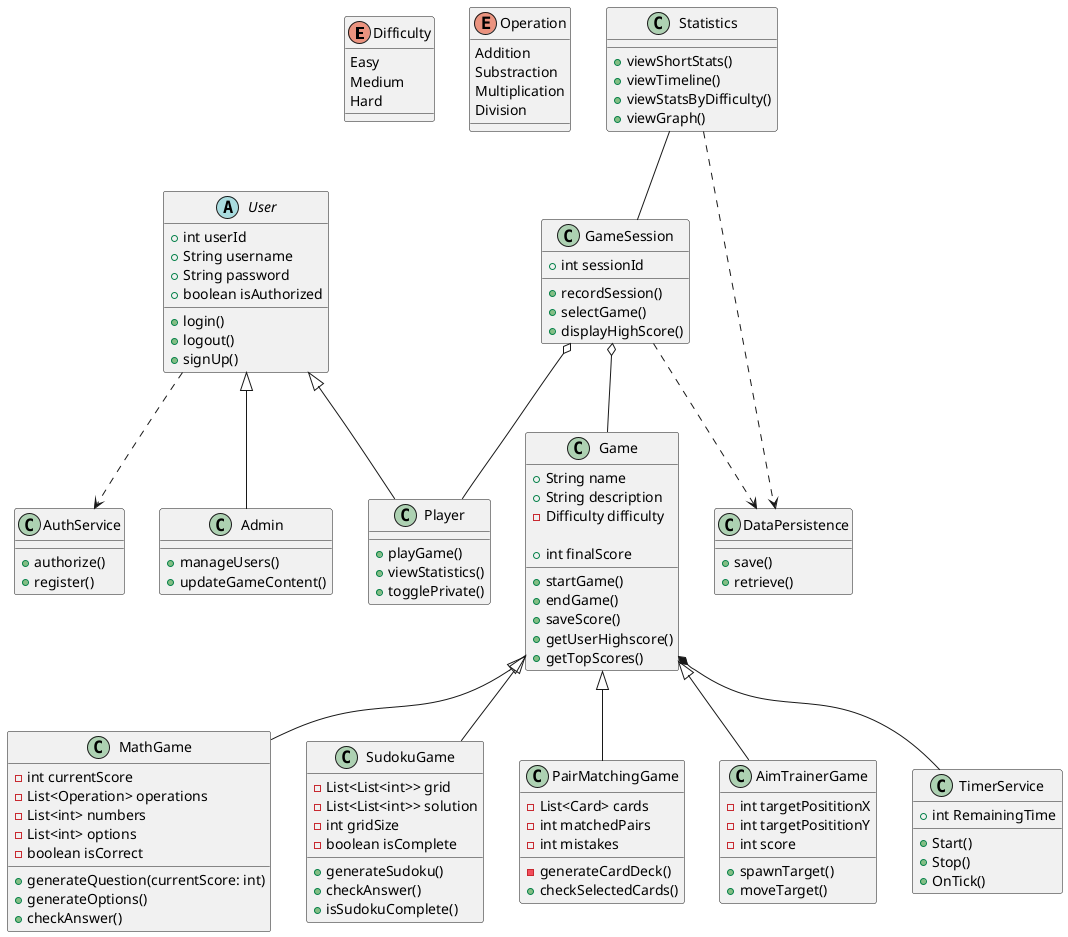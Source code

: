 @startuml
' ======== Abstract Classes and Enumerations ========
enum Difficulty {
  Easy
  Medium
  Hard
}

enum Operation {
  Addition
  Substraction
  Multiplication
  Division
}


class DataPersistence {
  +save()
  +retrieve()
}

GameSession ..> DataPersistence
Statistics ..> DataPersistence


' ======== User/Account Domain ========
abstract class User {
  +int userId
  +String username
  +String password
  +boolean isAuthorized
  +login()
  +logout()
  +signUp()
}

class Player {
  +playGame()
  +viewStatistics()
  +togglePrivate()
}

class Admin {
  +manageUsers()
  +updateGameContent()
}

User <|-- Player
User <|-- Admin



' ======== Game Domain ========
class Game {
  +String name
  +String description
  -Difficulty difficulty
  
  +int finalScore
  
  +startGame()
  +endGame()
  +saveScore() 
  +getUserHighscore() 
  +getTopScores()
}



class MathGame {
  -int currentScore 
  -List<Operation> operations
  -List<int> numbers
  -List<int> options
  -boolean isCorrect

  +generateQuestion(currentScore: int)
  +generateOptions()
  +checkAnswer()
}

class SudokuGame {
  - List<List<int>> grid
  - List<List<int>> solution
  - int gridSize
  - boolean isComplete
  
  +generateSudoku()
  +checkAnswer()
  +isSudokuComplete()
}

class PairMatchingGame {
  -List<Card> cards
  -int matchedPairs
  -int mistakes

  -generateCardDeck()
  +checkSelectedCards()
}

class AimTrainerGame {
  -int targetPosititionX
  -int targetPosititionY
  -int score

  +spawnTarget()
  +moveTarget()
}


Game <|-- MathGame
Game <|-- SudokuGame
Game <|-- PairMatchingGame
Game <|-- AimTrainerGame


class TimerService {
  +int RemainingTime
  +Start()
  +Stop()
  +OnTick()
}

Game *-- TimerService

' ======== Statistics/High Score Domain ========
class GameSession {
  +int sessionId
  +recordSession()
  +selectGame()
  +displayHighScore()
}

class Statistics {
  +viewShortStats()
  +viewTimeline()
  +viewStatsByDifficulty()
  +viewGraph()
}

GameSession o-- Game
GameSession o-- Player
Statistics -- GameSession

' ======== Services & Persistence ========
class AuthService {
  +authorize()
  +register()
}

User ..> AuthService

@enduml